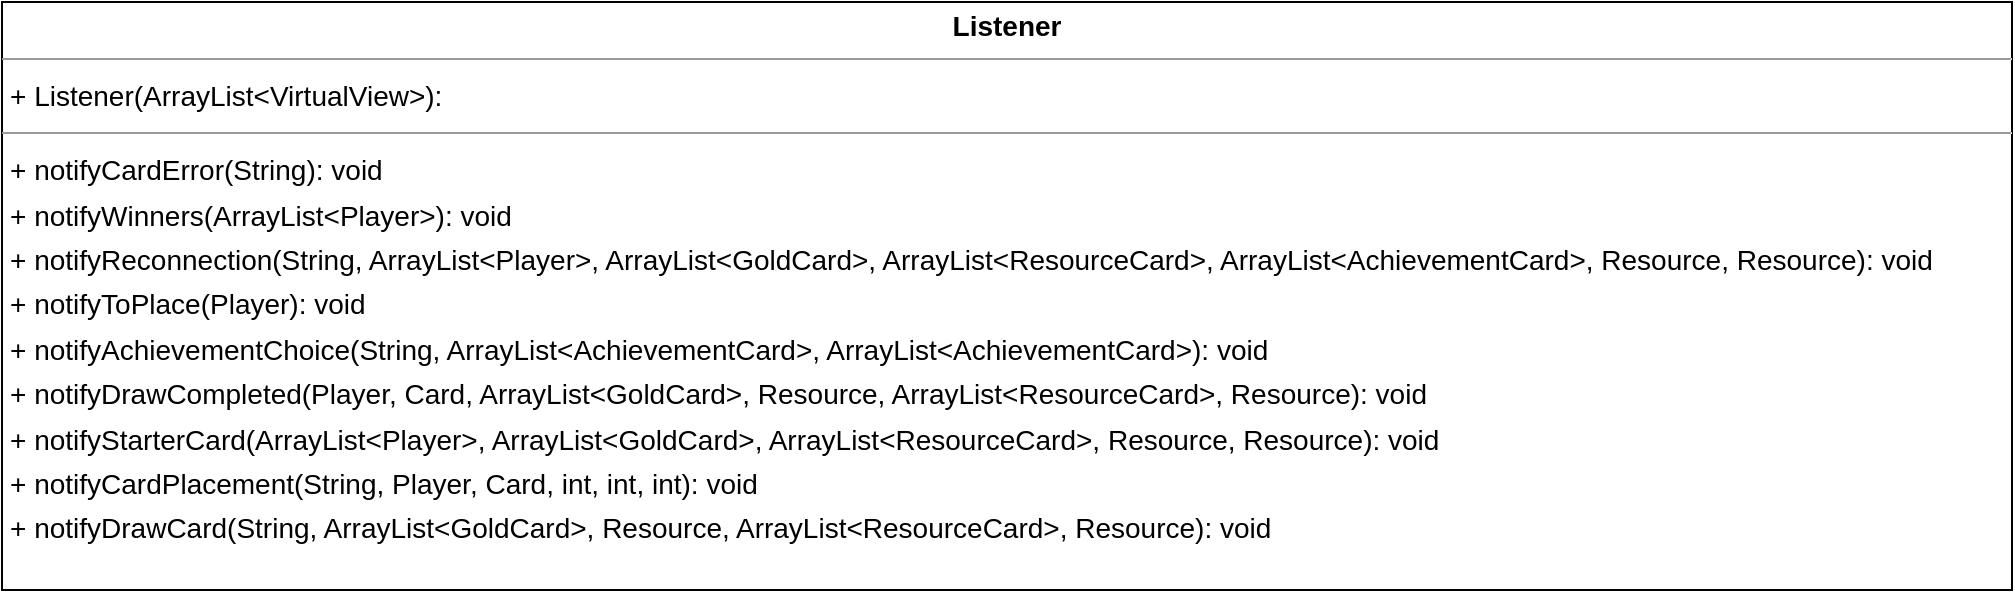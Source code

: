 <mxfile version="23.1.5" type="device">
  <diagram id="4B8ZAaqqiLKJZjsz88yU" name="Page-1">
    <mxGraphModel dx="2074" dy="1356" grid="1" gridSize="10" guides="1" tooltips="1" connect="1" arrows="1" fold="1" page="0" pageScale="1" pageWidth="850" pageHeight="1100" background="none" math="0" shadow="0">
      <root>
        <mxCell id="0" />
        <mxCell id="1" parent="0" />
        <mxCell id="node0" value="&lt;p style=&quot;margin:0px;margin-top:4px;text-align:center;&quot;&gt;&lt;b&gt;Listener&lt;/b&gt;&lt;/p&gt;&lt;hr size=&quot;1&quot;/&gt;&lt;p style=&quot;margin:0 0 0 4px;line-height:1.6;&quot;&gt;+ Listener(ArrayList&amp;lt;VirtualView&amp;gt;): &lt;/p&gt;&lt;hr size=&quot;1&quot;/&gt;&lt;p style=&quot;margin:0 0 0 4px;line-height:1.6;&quot;&gt;+ notifyCardError(String): void&lt;br/&gt;+ notifyWinners(ArrayList&amp;lt;Player&amp;gt;): void&lt;br/&gt;+ notifyReconnection(String, ArrayList&amp;lt;Player&amp;gt;, ArrayList&amp;lt;GoldCard&amp;gt;, ArrayList&amp;lt;ResourceCard&amp;gt;, ArrayList&amp;lt;AchievementCard&amp;gt;, Resource, Resource): void&lt;br/&gt;+ notifyToPlace(Player): void&lt;br/&gt;+ notifyAchievementChoice(String, ArrayList&amp;lt;AchievementCard&amp;gt;, ArrayList&amp;lt;AchievementCard&amp;gt;): void&lt;br/&gt;+ notifyDrawCompleted(Player, Card, ArrayList&amp;lt;GoldCard&amp;gt;, Resource, ArrayList&amp;lt;ResourceCard&amp;gt;, Resource): void&lt;br/&gt;+ notifyStarterCard(ArrayList&amp;lt;Player&amp;gt;, ArrayList&amp;lt;GoldCard&amp;gt;, ArrayList&amp;lt;ResourceCard&amp;gt;, Resource, Resource): void&lt;br/&gt;+ notifyCardPlacement(String, Player, Card, int, int, int): void&lt;br/&gt;+ notifyDrawCard(String, ArrayList&amp;lt;GoldCard&amp;gt;, Resource, ArrayList&amp;lt;ResourceCard&amp;gt;, Resource): void&lt;/p&gt;" style="verticalAlign=top;align=left;overflow=fill;fontSize=14;fontFamily=Helvetica;html=1;rounded=0;shadow=0;comic=0;labelBackgroundColor=none;strokeWidth=1;" parent="1" vertex="1">
          <mxGeometry x="-55" y="-14" width="1005" height="294" as="geometry" />
        </mxCell>
      </root>
    </mxGraphModel>
  </diagram>
</mxfile>
